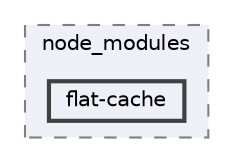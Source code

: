 digraph "pkiclassroomrescheduler/src/main/frontend/node_modules/flat-cache"
{
 // LATEX_PDF_SIZE
  bgcolor="transparent";
  edge [fontname=Helvetica,fontsize=10,labelfontname=Helvetica,labelfontsize=10];
  node [fontname=Helvetica,fontsize=10,shape=box,height=0.2,width=0.4];
  compound=true
  subgraph clusterdir_72953eda66ccb3a2722c28e1c3e6c23b {
    graph [ bgcolor="#edf0f7", pencolor="grey50", label="node_modules", fontname=Helvetica,fontsize=10 style="filled,dashed", URL="dir_72953eda66ccb3a2722c28e1c3e6c23b.html",tooltip=""]
  dir_41c1c2cf332e5452dd17cd158c3b2d54 [label="flat-cache", fillcolor="#edf0f7", color="grey25", style="filled,bold", URL="dir_41c1c2cf332e5452dd17cd158c3b2d54.html",tooltip=""];
  }
}
